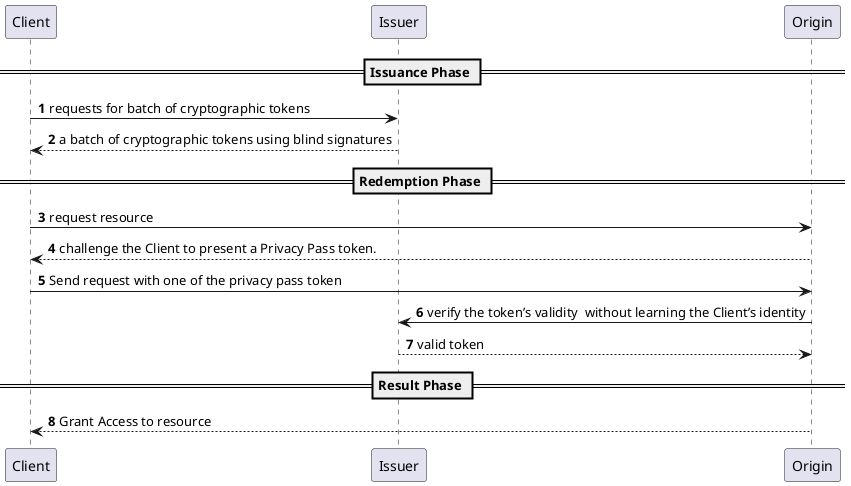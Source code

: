 @startuml
'https://plantuml.com/sequence-diagram

autonumber

== Issuance Phase ==
' Issuer:e.g., Cloudflare, Apple
Client -> Issuer: requests for batch of cryptographic tokens
Issuer --> Client: a batch of cryptographic tokens using blind signatures

== Redemption Phase ==

Client -> Origin: request resource
Origin --> Client: challenge the Client to present a Privacy Pass token.

Client -> Origin: Send request with one of the privacy pass token
Origin -> Issuer: verify the token’s validity  without learning the Client’s identity
Issuer --> Origin: valid token


== Result Phase ==

Origin --> Client: Grant Access to resource
@enduml